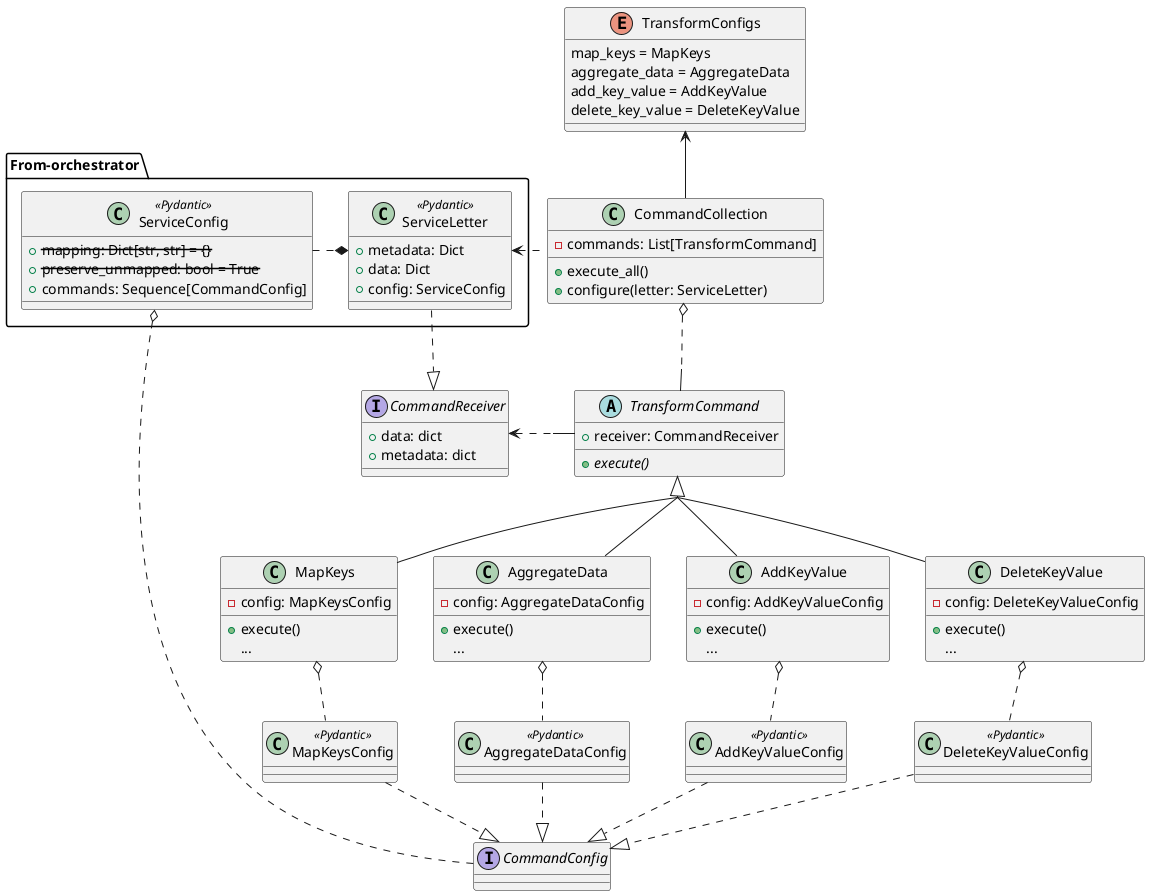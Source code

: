 @startuml
'https://plantuml.com/class-diagram
skinparam groupInheritance 3
enum TransformConfigs {
    map_keys = MapKeys
    aggregate_data = AggregateData
    add_key_value = AddKeyValue
    delete_key_value = DeleteKeyValue
}


package From-orchestrator {
class ServiceConfig <<Pydantic>> {
    + <s>mapping: Dict[str, str] = {}</strike>
    + <s>preserve_unmapped: bool = True</strike>
    + commands: Sequence[CommandConfig]
}
ServiceConfig .r.* ServiceLetter

class ServiceLetter <<Pydantic>> {
    + metadata: Dict
    + data: Dict
    + config: ServiceConfig
}
}
ServiceConfig o.-. CommandConfig
ServiceLetter .d.|> CommandReceiver

class CommandCollection {
    - commands: List[TransformCommand]
    + execute_all()
    + configure(letter: ServiceLetter)
}
CommandCollection o.d. TransformCommand
CommandCollection .l.> ServiceLetter
CommandCollection -u-> TransformConfigs


interface CommandReceiver {
    + data: dict
    + metadata: dict
}

abstract class TransformCommand {
    + receiver: CommandReceiver
    + {abstract} execute()
}
TransformCommand .l.> CommandReceiver


class MapKeys {
    - config: MapKeysConfig
    + execute()
    {method} ...
}
MapKeys -u-|> TransformCommand


class AggregateData {
    - config: AggregateDataConfig
    + execute()
    {method} ...
}
AggregateData -u-|> TransformCommand


class AddKeyValue {
    - config: AddKeyValueConfig
    + execute()
    {method} ...
}
AddKeyValue -u-|> TransformCommand


class DeleteKeyValue {
    - config: DeleteKeyValueConfig
    + execute()
    {method} ...
}
DeleteKeyValue -u-|> TransformCommand


class MapKeysConfig <<Pydantic>>
MapKeysConfig .d.|> CommandConfig
MapKeys o.d. MapKeysConfig
class AggregateDataConfig <<Pydantic>>
AggregateDataConfig .d.|> CommandConfig
AggregateData o.d. AggregateDataConfig
class AddKeyValueConfig <<Pydantic>>
AddKeyValueConfig .d.|> CommandConfig
AddKeyValue o.d. AddKeyValueConfig
class DeleteKeyValueConfig <<Pydantic>>
DeleteKeyValueConfig .d.|> CommandConfig
DeleteKeyValue o.d. DeleteKeyValueConfig
interface CommandConfig
@enduml
